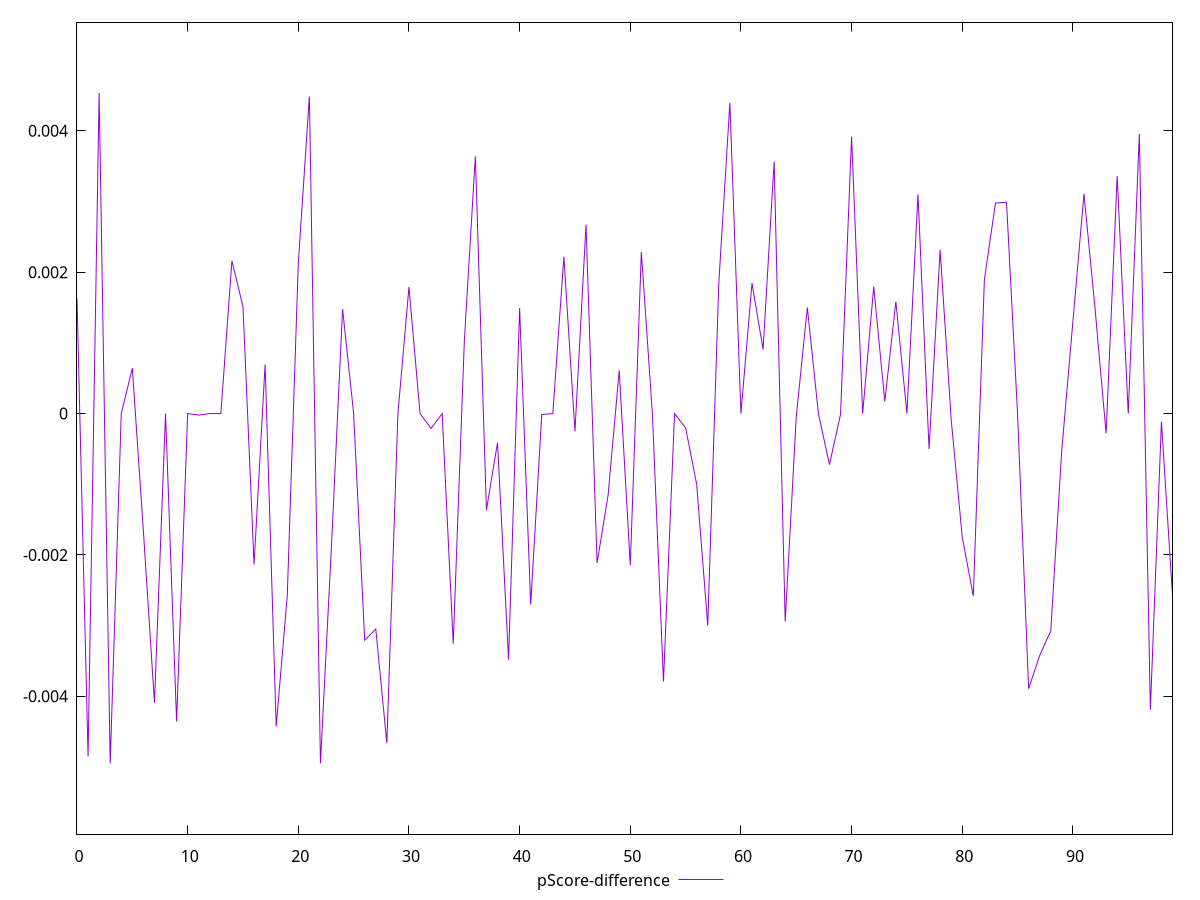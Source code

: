 reset

$pScoreDifference <<EOF
0 0.0016303857946391304
1 -0.004852462992922191
2 0.004534501959579107
3 -0.004949468529451828
4 0
5 0.0006411444431810853
6 -0.0016632505969186306
7 -0.0040906480009682555
8 -1.1275766431673162e-7
9 -0.004355862049517212
10 -1.3322676295501878e-14
11 -0.000021522680505814407
12 -8.134254960712184e-7
13 0
14 0.0021606760847724393
15 0.001510487046585851
16 -0.002134437378641052
17 0.0006962007175731477
18 -0.004426890484617085
19 -0.002581964054638064
20 0.0021280012108388924
21 0.004486240002475661
22 -0.00494822564247277
23 -0.0018603846772757837
24 0.0014786903580942257
25 0
26 -0.0032056598679397474
27 -0.0030484894813883057
28 -0.004663770789847477
29 -1.6715476336415236e-8
30 0.0017906720435653112
31 -4.939315623175844e-11
32 -0.00021111044031774107
33 -2.9616220587058706e-10
34 -0.003256931205450453
35 0.0010155256908281896
36 0.0036404358773585166
37 -0.0013670013304595274
38 -0.00041157440112715715
39 -0.0034838531847649623
40 0.001492715344293516
41 -0.0027027055759842877
42 -0.000014293552223154649
43 -1.6715476336415236e-8
44 0.002217495339946196
45 -0.00025079716390230544
46 0.0026735435254945372
47 -0.0021143580674419793
48 -0.0011482535037857788
49 0.0006111375906019401
50 -0.002146291447629567
51 0.0022871267774755566
52 -0.000009369972665096427
53 -0.0037926939658278203
54 0
55 -0.00020289851401589232
56 -0.0010010349548472686
57 -0.0029973109507475115
58 0.001844994076595774
59 0.004396530061976489
60 -1.1135265709505404e-8
61 0.0018453943035936504
62 0.0009064016790929497
63 0.003565224598133576
64 -0.0029431047093210205
65 -0.00004490456623706951
66 0.0014997428617344877
67 -3.547672733361651e-8
68 -0.0007224160607931518
69 -0.000010687854071322889
70 0.0039175349038543805
71 0
72 0.0017937317600302816
73 0.00017066586549085994
74 0.0015823772902895383
75 -0.0000015494538863070062
76 0.0031018403956336593
77 -0.0005020806104281128
78 0.0023147151482283412
79 -0.00008546042256041275
80 -0.0017471579280929905
81 -0.002581964054638286
82 0.0018931268268651547
83 0.002977335905863576
84 0.0029888770443202706
85 -0.0000067062983644117224
86 -0.0038927878959176265
87 -0.0034220339062714933
88 -0.003072649322420684
89 -0.0005059556000455157
91 0.0031071062192574717
92 0.001485315850299762
93 -0.00028235724171121745
94 0.0033621404406745103
95 0
96 0.003955475198501812
97 -0.00419162456666311
98 -0.00011454524459186821
99 -0.0025797167719459058
EOF

set key outside below
set xrange [0:99]
set yrange [-0.005949468529451828:0.005534501959579107]
set trange [-0.005949468529451828:0.005534501959579107]
set terminal svg size 640, 500 enhanced background rgb 'white'
set output "report/report_00029_2021-02-24T13-36-40.390Z/total-blocking-time/samples/card/pScore-difference/values.svg"

plot $pScoreDifference title "pScore-difference" with line

reset
